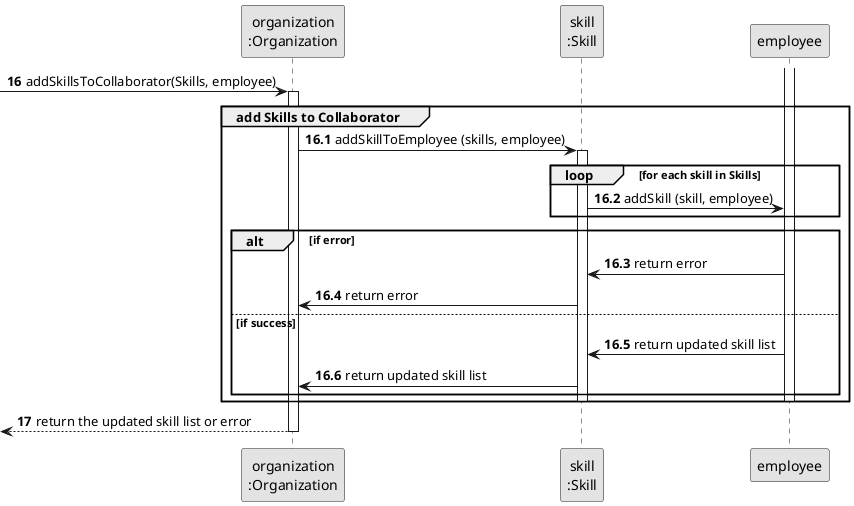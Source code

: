 @startuml
skinparam monochrome true
skinparam packageStyle rectangle
skinparam shadowing false

participant "organization\n:Organization" as ORG
participant "skill\n:Skill" as SKILL

autonumber 16
-> ORG: addSkillsToCollaborator(Skills, employee)

autonumber 16.1
activate ORG
    group add Skills to Collaborator

        ORG -> SKILL: addSkillToEmployee (skills, employee)


        activate SKILL
        loop for each skill in Skills
            SKILL -> employee: addSkill (skill, employee)
        end

        activate employee
        alt if error
            employee -> SKILL: return error
            SKILL -> ORG: return error
        else if success
            employee -> SKILL: return updated skill list
            SKILL -> ORG: return updated skill list

        end

        deactivate employee
        deactivate SKILL
    end

    autonumber 17
    <-- ORG : return the updated skill list or error
deactivate ORG


@enduml